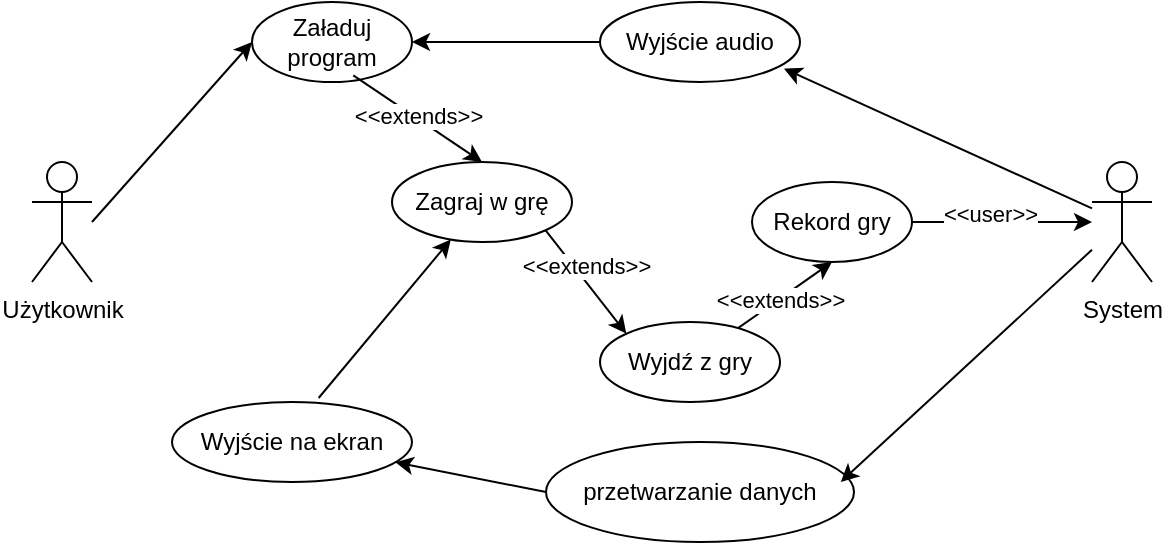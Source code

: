 <mxfile version="15.5.9" type="github">
  <diagram id="nQFwGy5RszVt0vb37Eua" name="Page-1">
    <mxGraphModel dx="742" dy="438" grid="1" gridSize="10" guides="1" tooltips="1" connect="1" arrows="1" fold="1" page="1" pageScale="1" pageWidth="827" pageHeight="1169" math="0" shadow="0">
      <root>
        <mxCell id="0" />
        <mxCell id="1" parent="0" />
        <mxCell id="z1Iwcvd4FHhsieft-n7E-1" value="Użytkownik" style="shape=umlActor;verticalLabelPosition=bottom;verticalAlign=top;html=1;outlineConnect=0;" vertex="1" parent="1">
          <mxGeometry x="80" y="120" width="30" height="60" as="geometry" />
        </mxCell>
        <mxCell id="z1Iwcvd4FHhsieft-n7E-2" value="System&lt;br&gt;" style="shape=umlActor;verticalLabelPosition=bottom;verticalAlign=top;html=1;outlineConnect=0;" vertex="1" parent="1">
          <mxGeometry x="610" y="120" width="30" height="60" as="geometry" />
        </mxCell>
        <mxCell id="z1Iwcvd4FHhsieft-n7E-3" value="Załaduj program" style="ellipse;whiteSpace=wrap;html=1;" vertex="1" parent="1">
          <mxGeometry x="190" y="40" width="80" height="40" as="geometry" />
        </mxCell>
        <mxCell id="z1Iwcvd4FHhsieft-n7E-4" value="Zagraj w grę" style="ellipse;whiteSpace=wrap;html=1;" vertex="1" parent="1">
          <mxGeometry x="260" y="120" width="90" height="40" as="geometry" />
        </mxCell>
        <mxCell id="z1Iwcvd4FHhsieft-n7E-5" value="Wyjdź z gry" style="ellipse;whiteSpace=wrap;html=1;" vertex="1" parent="1">
          <mxGeometry x="364" y="200" width="90" height="40" as="geometry" />
        </mxCell>
        <mxCell id="z1Iwcvd4FHhsieft-n7E-8" value="Rekord gry" style="ellipse;whiteSpace=wrap;html=1;" vertex="1" parent="1">
          <mxGeometry x="440" y="130" width="80" height="40" as="geometry" />
        </mxCell>
        <mxCell id="z1Iwcvd4FHhsieft-n7E-9" value="Wyjście audio" style="ellipse;whiteSpace=wrap;html=1;" vertex="1" parent="1">
          <mxGeometry x="364" y="40" width="100" height="40" as="geometry" />
        </mxCell>
        <mxCell id="z1Iwcvd4FHhsieft-n7E-10" value="przetwarzanie danych" style="ellipse;whiteSpace=wrap;html=1;" vertex="1" parent="1">
          <mxGeometry x="337" y="260" width="154" height="50" as="geometry" />
        </mxCell>
        <mxCell id="z1Iwcvd4FHhsieft-n7E-11" value="Wyjście na ekran" style="ellipse;whiteSpace=wrap;html=1;" vertex="1" parent="1">
          <mxGeometry x="150" y="240" width="120" height="40" as="geometry" />
        </mxCell>
        <mxCell id="z1Iwcvd4FHhsieft-n7E-13" value="" style="endArrow=classic;html=1;rounded=0;entryX=0.92;entryY=0.833;entryDx=0;entryDy=0;entryPerimeter=0;" edge="1" parent="1" source="z1Iwcvd4FHhsieft-n7E-2" target="z1Iwcvd4FHhsieft-n7E-9">
          <mxGeometry width="50" height="50" relative="1" as="geometry">
            <mxPoint x="600" y="150" as="sourcePoint" />
            <mxPoint x="520" y="110" as="targetPoint" />
          </mxGeometry>
        </mxCell>
        <mxCell id="z1Iwcvd4FHhsieft-n7E-14" value="" style="endArrow=classic;html=1;rounded=0;entryX=1;entryY=0.5;entryDx=0;entryDy=0;exitX=0;exitY=0.5;exitDx=0;exitDy=0;" edge="1" parent="1" source="z1Iwcvd4FHhsieft-n7E-9" target="z1Iwcvd4FHhsieft-n7E-3">
          <mxGeometry width="50" height="50" relative="1" as="geometry">
            <mxPoint x="350" y="70" as="sourcePoint" />
            <mxPoint x="315" y="89.5" as="targetPoint" />
          </mxGeometry>
        </mxCell>
        <mxCell id="z1Iwcvd4FHhsieft-n7E-15" value="" style="endArrow=classic;html=1;rounded=0;entryX=0;entryY=0.5;entryDx=0;entryDy=0;" edge="1" parent="1" target="z1Iwcvd4FHhsieft-n7E-3">
          <mxGeometry width="50" height="50" relative="1" as="geometry">
            <mxPoint x="110" y="150" as="sourcePoint" />
            <mxPoint x="180" y="90" as="targetPoint" />
          </mxGeometry>
        </mxCell>
        <mxCell id="z1Iwcvd4FHhsieft-n7E-16" value="" style="endArrow=classic;html=1;rounded=0;exitX=0.633;exitY=0.917;exitDx=0;exitDy=0;exitPerimeter=0;entryX=0.5;entryY=0;entryDx=0;entryDy=0;" edge="1" parent="1" source="z1Iwcvd4FHhsieft-n7E-3" target="z1Iwcvd4FHhsieft-n7E-4">
          <mxGeometry width="50" height="50" relative="1" as="geometry">
            <mxPoint x="240" y="90" as="sourcePoint" />
            <mxPoint x="320" y="110" as="targetPoint" />
          </mxGeometry>
        </mxCell>
        <mxCell id="z1Iwcvd4FHhsieft-n7E-17" value="" style="endArrow=classic;html=1;rounded=0;exitX=1;exitY=1;exitDx=0;exitDy=0;entryX=0;entryY=0;entryDx=0;entryDy=0;" edge="1" parent="1" source="z1Iwcvd4FHhsieft-n7E-4" target="z1Iwcvd4FHhsieft-n7E-5">
          <mxGeometry width="50" height="50" relative="1" as="geometry">
            <mxPoint x="370" y="240" as="sourcePoint" />
            <mxPoint x="420" y="190" as="targetPoint" />
          </mxGeometry>
        </mxCell>
        <mxCell id="z1Iwcvd4FHhsieft-n7E-18" value="" style="endArrow=classic;html=1;rounded=0;entryX=0.5;entryY=1;entryDx=0;entryDy=0;" edge="1" parent="1" source="z1Iwcvd4FHhsieft-n7E-5" target="z1Iwcvd4FHhsieft-n7E-8">
          <mxGeometry width="50" height="50" relative="1" as="geometry">
            <mxPoint x="414" y="210" as="sourcePoint" />
            <mxPoint x="464" y="160" as="targetPoint" />
          </mxGeometry>
        </mxCell>
        <mxCell id="z1Iwcvd4FHhsieft-n7E-19" value="" style="endArrow=classic;html=1;rounded=0;exitX=0.611;exitY=-0.05;exitDx=0;exitDy=0;exitPerimeter=0;" edge="1" parent="1" source="z1Iwcvd4FHhsieft-n7E-11" target="z1Iwcvd4FHhsieft-n7E-4">
          <mxGeometry width="50" height="50" relative="1" as="geometry">
            <mxPoint x="280" y="230" as="sourcePoint" />
            <mxPoint x="330" y="180" as="targetPoint" />
          </mxGeometry>
        </mxCell>
        <mxCell id="z1Iwcvd4FHhsieft-n7E-20" value="" style="endArrow=classic;html=1;rounded=0;exitX=0;exitY=0.5;exitDx=0;exitDy=0;" edge="1" parent="1" source="z1Iwcvd4FHhsieft-n7E-10" target="z1Iwcvd4FHhsieft-n7E-11">
          <mxGeometry width="50" height="50" relative="1" as="geometry">
            <mxPoint x="360" y="310" as="sourcePoint" />
            <mxPoint x="410" y="260" as="targetPoint" />
          </mxGeometry>
        </mxCell>
        <mxCell id="z1Iwcvd4FHhsieft-n7E-21" value="" style="endArrow=classic;html=1;rounded=0;entryX=0.957;entryY=0.4;entryDx=0;entryDy=0;entryPerimeter=0;" edge="1" parent="1" source="z1Iwcvd4FHhsieft-n7E-2" target="z1Iwcvd4FHhsieft-n7E-10">
          <mxGeometry width="50" height="50" relative="1" as="geometry">
            <mxPoint x="630" y="210" as="sourcePoint" />
            <mxPoint x="610" y="220" as="targetPoint" />
          </mxGeometry>
        </mxCell>
        <mxCell id="z1Iwcvd4FHhsieft-n7E-22" value="" style="endArrow=classic;html=1;rounded=0;exitX=1;exitY=0.5;exitDx=0;exitDy=0;" edge="1" parent="1" source="z1Iwcvd4FHhsieft-n7E-8" target="z1Iwcvd4FHhsieft-n7E-2">
          <mxGeometry width="50" height="50" relative="1" as="geometry">
            <mxPoint x="520" y="185" as="sourcePoint" />
            <mxPoint x="570" y="135" as="targetPoint" />
          </mxGeometry>
        </mxCell>
        <mxCell id="z1Iwcvd4FHhsieft-n7E-40" value="&amp;lt;&amp;lt;user&amp;gt;&amp;gt;" style="edgeLabel;html=1;align=center;verticalAlign=middle;resizable=0;points=[];" vertex="1" connectable="0" parent="z1Iwcvd4FHhsieft-n7E-22">
          <mxGeometry x="-0.259" y="4" relative="1" as="geometry">
            <mxPoint x="5" as="offset" />
          </mxGeometry>
        </mxCell>
        <mxCell id="z1Iwcvd4FHhsieft-n7E-35" value="&amp;lt;&amp;lt;extends&amp;gt;&amp;gt;" style="edgeLabel;html=1;align=center;verticalAlign=middle;resizable=0;points=[];" vertex="1" connectable="0" parent="1">
          <mxGeometry x="460.261" y="187.136" as="geometry">
            <mxPoint x="-7" y="2" as="offset" />
          </mxGeometry>
        </mxCell>
        <mxCell id="z1Iwcvd4FHhsieft-n7E-37" value="&amp;lt;&amp;lt;extends&amp;gt;&amp;gt;" style="edgeLabel;html=1;align=center;verticalAlign=middle;resizable=0;points=[];" vertex="1" connectable="0" parent="1">
          <mxGeometry x="364.001" y="169.996" as="geometry">
            <mxPoint x="-7" y="2" as="offset" />
          </mxGeometry>
        </mxCell>
        <mxCell id="z1Iwcvd4FHhsieft-n7E-38" value="&amp;lt;&amp;lt;extends&amp;gt;&amp;gt;" style="edgeLabel;html=1;align=center;verticalAlign=middle;resizable=0;points=[];" vertex="1" connectable="0" parent="1">
          <mxGeometry x="280.001" y="94.996" as="geometry">
            <mxPoint x="-7" y="2" as="offset" />
          </mxGeometry>
        </mxCell>
      </root>
    </mxGraphModel>
  </diagram>
</mxfile>
